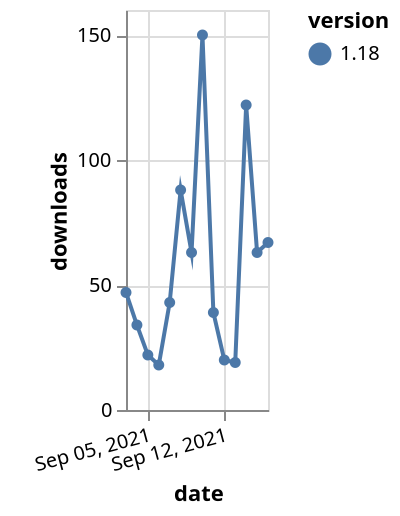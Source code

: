 {"$schema": "https://vega.github.io/schema/vega-lite/v5.json", "description": "A simple bar chart with embedded data.", "data": {"values": [{"date": "2021-09-03", "total": 78612, "delta": 47, "version": "1.18"}, {"date": "2021-09-04", "total": 78646, "delta": 34, "version": "1.18"}, {"date": "2021-09-05", "total": 78668, "delta": 22, "version": "1.18"}, {"date": "2021-09-06", "total": 78686, "delta": 18, "version": "1.18"}, {"date": "2021-09-07", "total": 78729, "delta": 43, "version": "1.18"}, {"date": "2021-09-08", "total": 78817, "delta": 88, "version": "1.18"}, {"date": "2021-09-09", "total": 78880, "delta": 63, "version": "1.18"}, {"date": "2021-09-10", "total": 79030, "delta": 150, "version": "1.18"}, {"date": "2021-09-11", "total": 79069, "delta": 39, "version": "1.18"}, {"date": "2021-09-12", "total": 79089, "delta": 20, "version": "1.18"}, {"date": "2021-09-13", "total": 79108, "delta": 19, "version": "1.18"}, {"date": "2021-09-14", "total": 79230, "delta": 122, "version": "1.18"}, {"date": "2021-09-15", "total": 79293, "delta": 63, "version": "1.18"}, {"date": "2021-09-16", "total": 79360, "delta": 67, "version": "1.18"}]}, "width": "container", "mark": {"type": "line", "point": {"filled": true}}, "encoding": {"x": {"field": "date", "type": "temporal", "timeUnit": "yearmonthdate", "title": "date", "axis": {"labelAngle": -15}}, "y": {"field": "delta", "type": "quantitative", "title": "downloads"}, "color": {"field": "version", "type": "nominal"}, "tooltip": {"field": "delta"}}}